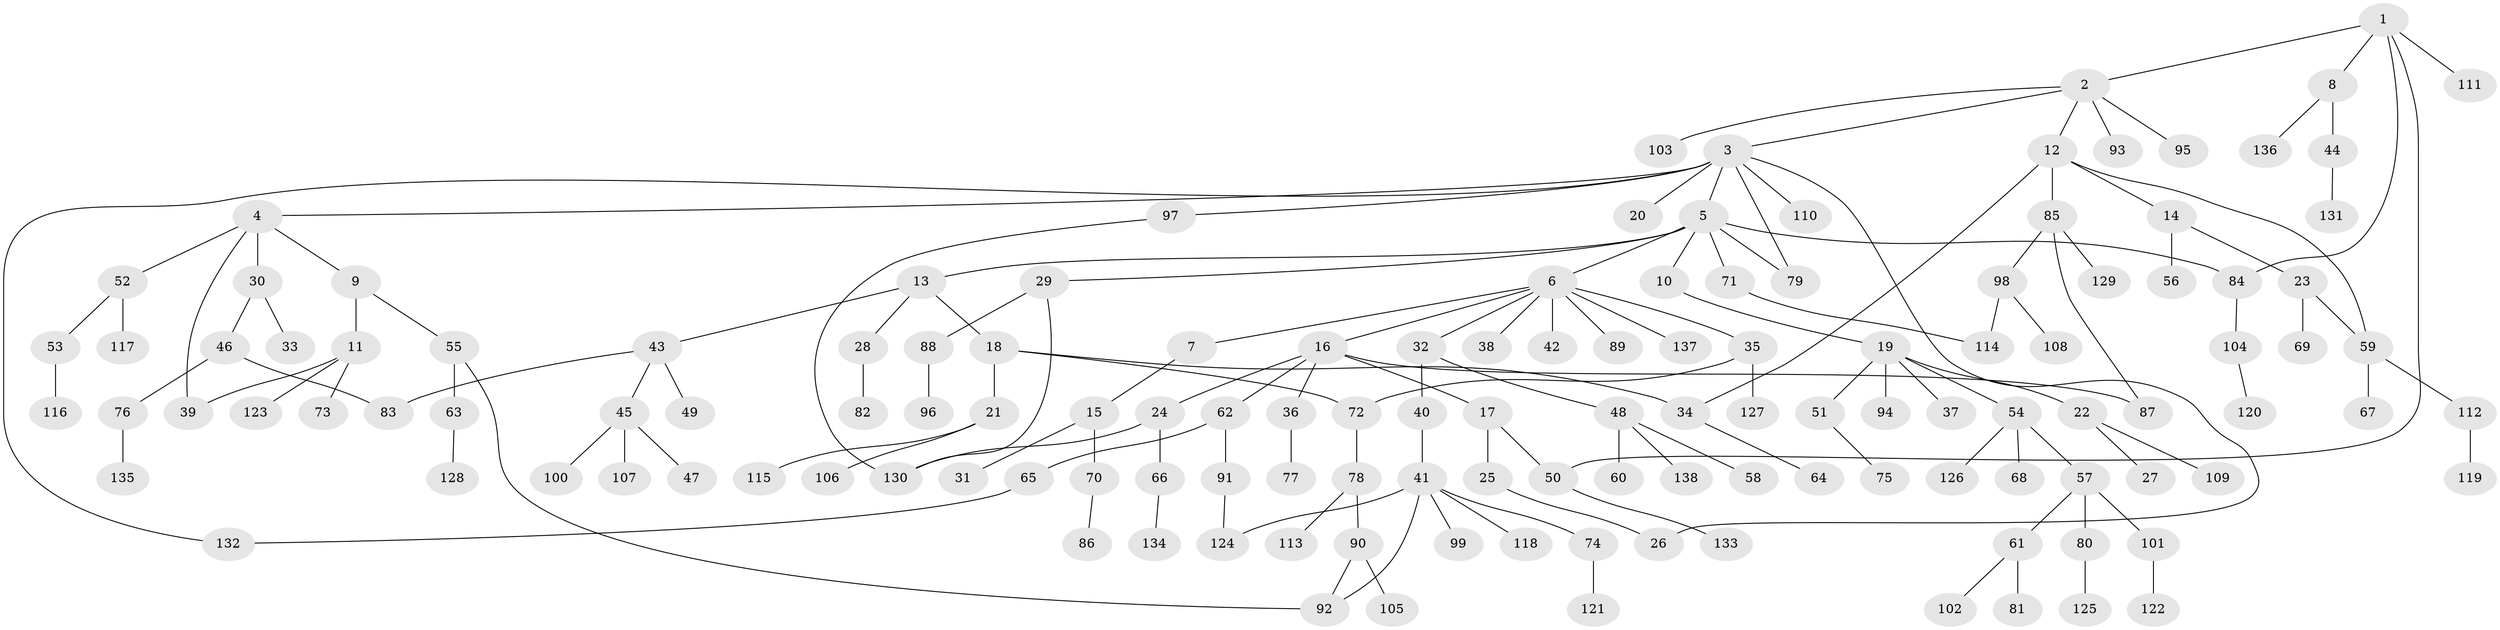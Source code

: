 // coarse degree distribution, {5: 0.07142857142857142, 3: 0.21428571428571427, 9: 0.023809523809523808, 4: 0.09523809523809523, 1: 0.30952380952380953, 2: 0.2619047619047619, 6: 0.023809523809523808}
// Generated by graph-tools (version 1.1) at 2025/49/03/04/25 22:49:15]
// undirected, 138 vertices, 154 edges
graph export_dot {
  node [color=gray90,style=filled];
  1;
  2;
  3;
  4;
  5;
  6;
  7;
  8;
  9;
  10;
  11;
  12;
  13;
  14;
  15;
  16;
  17;
  18;
  19;
  20;
  21;
  22;
  23;
  24;
  25;
  26;
  27;
  28;
  29;
  30;
  31;
  32;
  33;
  34;
  35;
  36;
  37;
  38;
  39;
  40;
  41;
  42;
  43;
  44;
  45;
  46;
  47;
  48;
  49;
  50;
  51;
  52;
  53;
  54;
  55;
  56;
  57;
  58;
  59;
  60;
  61;
  62;
  63;
  64;
  65;
  66;
  67;
  68;
  69;
  70;
  71;
  72;
  73;
  74;
  75;
  76;
  77;
  78;
  79;
  80;
  81;
  82;
  83;
  84;
  85;
  86;
  87;
  88;
  89;
  90;
  91;
  92;
  93;
  94;
  95;
  96;
  97;
  98;
  99;
  100;
  101;
  102;
  103;
  104;
  105;
  106;
  107;
  108;
  109;
  110;
  111;
  112;
  113;
  114;
  115;
  116;
  117;
  118;
  119;
  120;
  121;
  122;
  123;
  124;
  125;
  126;
  127;
  128;
  129;
  130;
  131;
  132;
  133;
  134;
  135;
  136;
  137;
  138;
  1 -- 2;
  1 -- 8;
  1 -- 50;
  1 -- 84;
  1 -- 111;
  2 -- 3;
  2 -- 12;
  2 -- 93;
  2 -- 95;
  2 -- 103;
  3 -- 4;
  3 -- 5;
  3 -- 20;
  3 -- 26;
  3 -- 79;
  3 -- 97;
  3 -- 110;
  3 -- 132;
  4 -- 9;
  4 -- 30;
  4 -- 39;
  4 -- 52;
  5 -- 6;
  5 -- 10;
  5 -- 13;
  5 -- 29;
  5 -- 71;
  5 -- 79;
  5 -- 84;
  6 -- 7;
  6 -- 16;
  6 -- 32;
  6 -- 35;
  6 -- 38;
  6 -- 42;
  6 -- 89;
  6 -- 137;
  7 -- 15;
  8 -- 44;
  8 -- 136;
  9 -- 11;
  9 -- 55;
  10 -- 19;
  11 -- 73;
  11 -- 123;
  11 -- 39;
  12 -- 14;
  12 -- 34;
  12 -- 85;
  12 -- 59;
  13 -- 18;
  13 -- 28;
  13 -- 43;
  14 -- 23;
  14 -- 56;
  15 -- 31;
  15 -- 70;
  16 -- 17;
  16 -- 24;
  16 -- 36;
  16 -- 62;
  16 -- 87;
  17 -- 25;
  17 -- 50;
  18 -- 21;
  18 -- 72;
  18 -- 34;
  19 -- 22;
  19 -- 37;
  19 -- 51;
  19 -- 54;
  19 -- 94;
  21 -- 106;
  21 -- 115;
  22 -- 27;
  22 -- 109;
  23 -- 59;
  23 -- 69;
  24 -- 66;
  24 -- 130;
  25 -- 26;
  28 -- 82;
  29 -- 88;
  29 -- 130;
  30 -- 33;
  30 -- 46;
  32 -- 40;
  32 -- 48;
  34 -- 64;
  35 -- 127;
  35 -- 72;
  36 -- 77;
  40 -- 41;
  41 -- 74;
  41 -- 99;
  41 -- 118;
  41 -- 124;
  41 -- 92;
  43 -- 45;
  43 -- 49;
  43 -- 83;
  44 -- 131;
  45 -- 47;
  45 -- 100;
  45 -- 107;
  46 -- 76;
  46 -- 83;
  48 -- 58;
  48 -- 60;
  48 -- 138;
  50 -- 133;
  51 -- 75;
  52 -- 53;
  52 -- 117;
  53 -- 116;
  54 -- 57;
  54 -- 68;
  54 -- 126;
  55 -- 63;
  55 -- 92;
  57 -- 61;
  57 -- 80;
  57 -- 101;
  59 -- 67;
  59 -- 112;
  61 -- 81;
  61 -- 102;
  62 -- 65;
  62 -- 91;
  63 -- 128;
  65 -- 132;
  66 -- 134;
  70 -- 86;
  71 -- 114;
  72 -- 78;
  74 -- 121;
  76 -- 135;
  78 -- 90;
  78 -- 113;
  80 -- 125;
  84 -- 104;
  85 -- 87;
  85 -- 98;
  85 -- 129;
  88 -- 96;
  90 -- 105;
  90 -- 92;
  91 -- 124;
  97 -- 130;
  98 -- 108;
  98 -- 114;
  101 -- 122;
  104 -- 120;
  112 -- 119;
}
